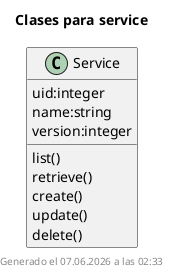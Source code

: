 ' AUTOGENERATED
@startuml
left to right direction
title Clases para service
class .Service{
uid:integer
name:string
version:integer
list()
retrieve()
create()
update()
delete()
}

footer Generado el %date("dd.MM.yyyy' a las 'HH:mm")
@enduml
